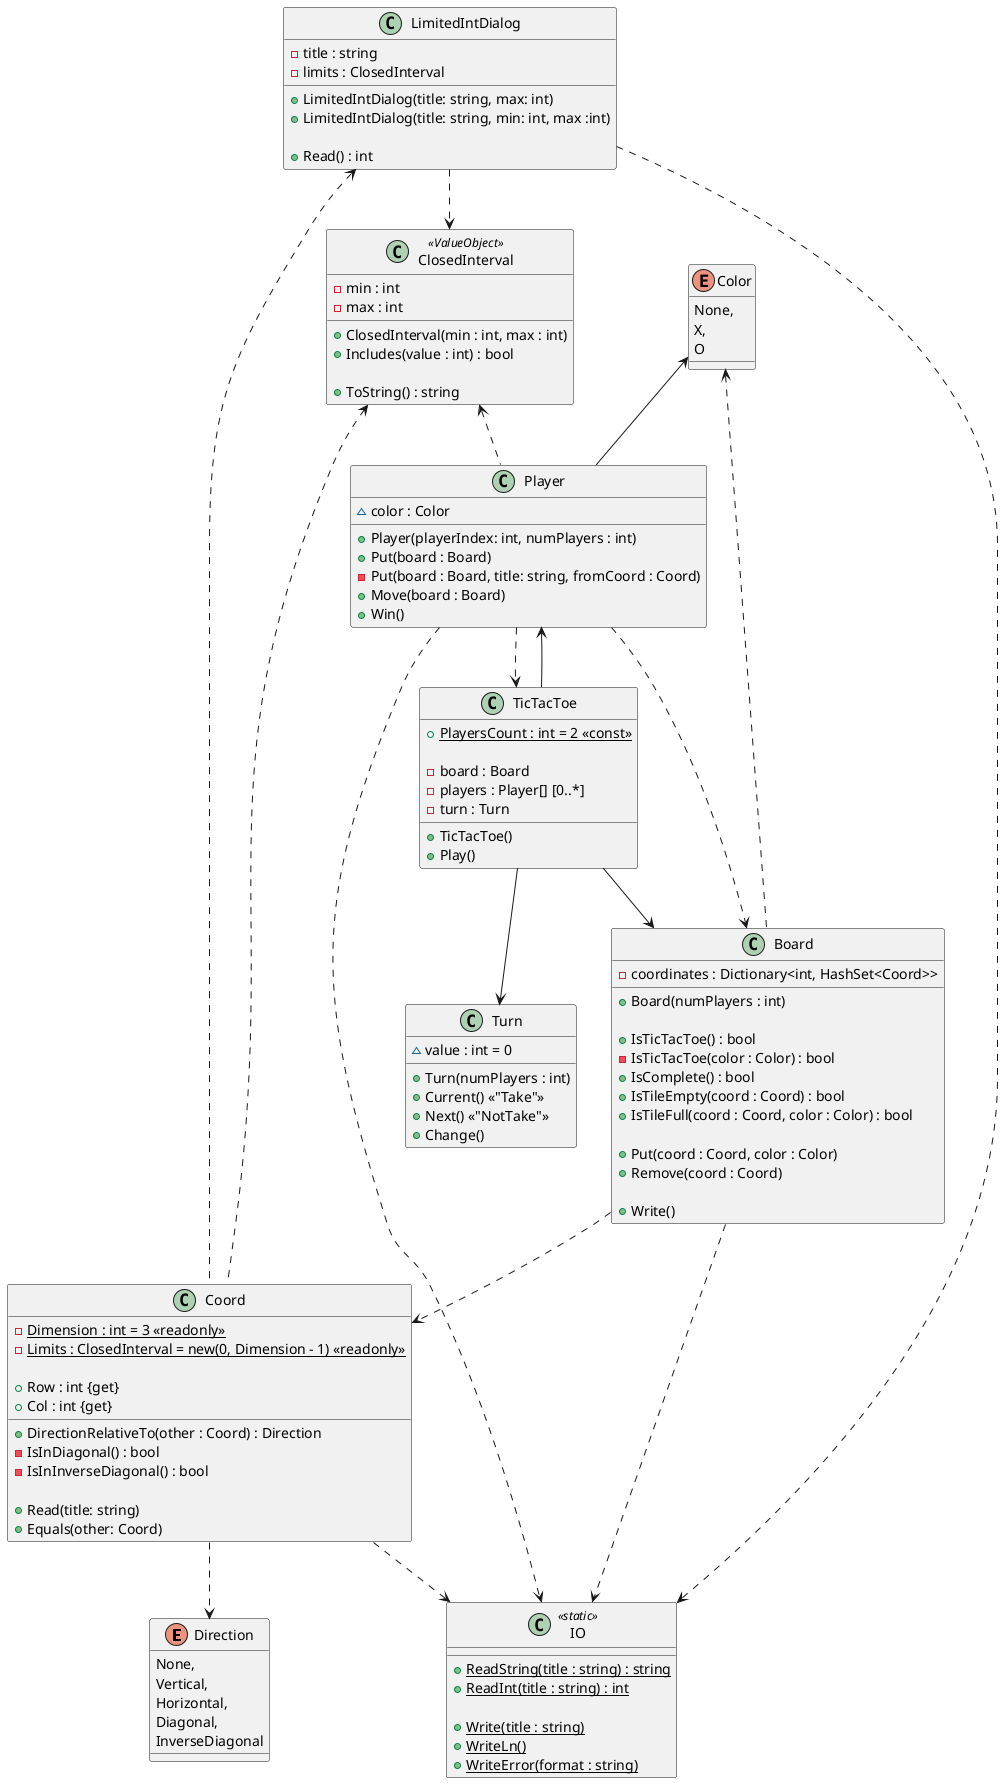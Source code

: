 @startuml

enum Direction
{
    None,
    Vertical,
    Horizontal,
    Diagonal,
    InverseDiagonal
}

enum Color
{
    None,
    X,
    O
}
Color <-- Player
Color <.. Board

class ClosedInterval <<ValueObject>>
{
    -min : int
    -max : int
    
    +ClosedInterval(min : int, max : int)
    +Includes(value : int) : bool
    
    +ToString() : string
}
ClosedInterval <.. Coord
ClosedInterval <.. Player

class LimitedIntDialog
{
    -title : string
    -limits : ClosedInterval
    
    +LimitedIntDialog(title: string, max: int)
    +LimitedIntDialog(title: string, min: int, max :int)
    
    +Read() : int
}
LimitedIntDialog <.. Coord
LimitedIntDialog ..> IO
LimitedIntDialog ..> ClosedInterval

class Coord
{
    -{static} Dimension : int = 3 <<readonly>>
    -{field}{static} Limits : ClosedInterval = new(0, Dimension - 1) <<readonly>>

    +Row : int {get}
    +Col : int {get}
    
    +DirectionRelativeTo(other : Coord) : Direction
    -IsInDiagonal() : bool
    -IsInInverseDiagonal() : bool
    
    +Read(title: string)
    +Equals(other: Coord)
}
Coord ..> IO
Coord ..> Direction

class Board
{
    -coordinates : Dictionary<int, HashSet<Coord>>
        
    +Board(numPlayers : int)
    
    +IsTicTacToe() : bool
    -IsTicTacToe(color : Color) : bool
    +IsComplete() : bool
    +IsTileEmpty(coord : Coord) : bool
    +IsTileFull(coord : Coord, color : Color) : bool

    +Put(coord : Coord, color : Color)
    +Remove(coord : Coord)    
    
    +Write()
}
Board ..> IO
Board ..> Coord

class Player
{
    ~color : Color
    
    +Player(playerIndex: int, numPlayers : int)
    +Put(board : Board)
    -Put(board : Board, title: string, fromCoord : Coord)
    +Move(board : Board)
    +Win()
}
Player ..> Board
Player ..> IO
Player ..> TicTacToe

class Turn
{
    ~value : int = 0
    +Turn(numPlayers : int)
    +Current() << "Take" >>
    +Next() << "NotTake">>
    +Change()
}

class TicTacToe
{
    +PlayersCount : int = 2 {static} <<const>>
    
    -board : Board 
    -players : Player[] [0..*]
    -turn : Turn
    
    +TicTacToe()
    +Play()
}
TicTacToe --> Board
TicTacToe --> Player
TicTacToe --> Turn

class IO <<static>>
{
    +ReadString(title : string) : string {static}
    +ReadInt(title : string) : int {static}
    
    +Write(title : string) {static}
    +WriteLn() {static}
    +WriteError(format : string) {static}
}

@enduml